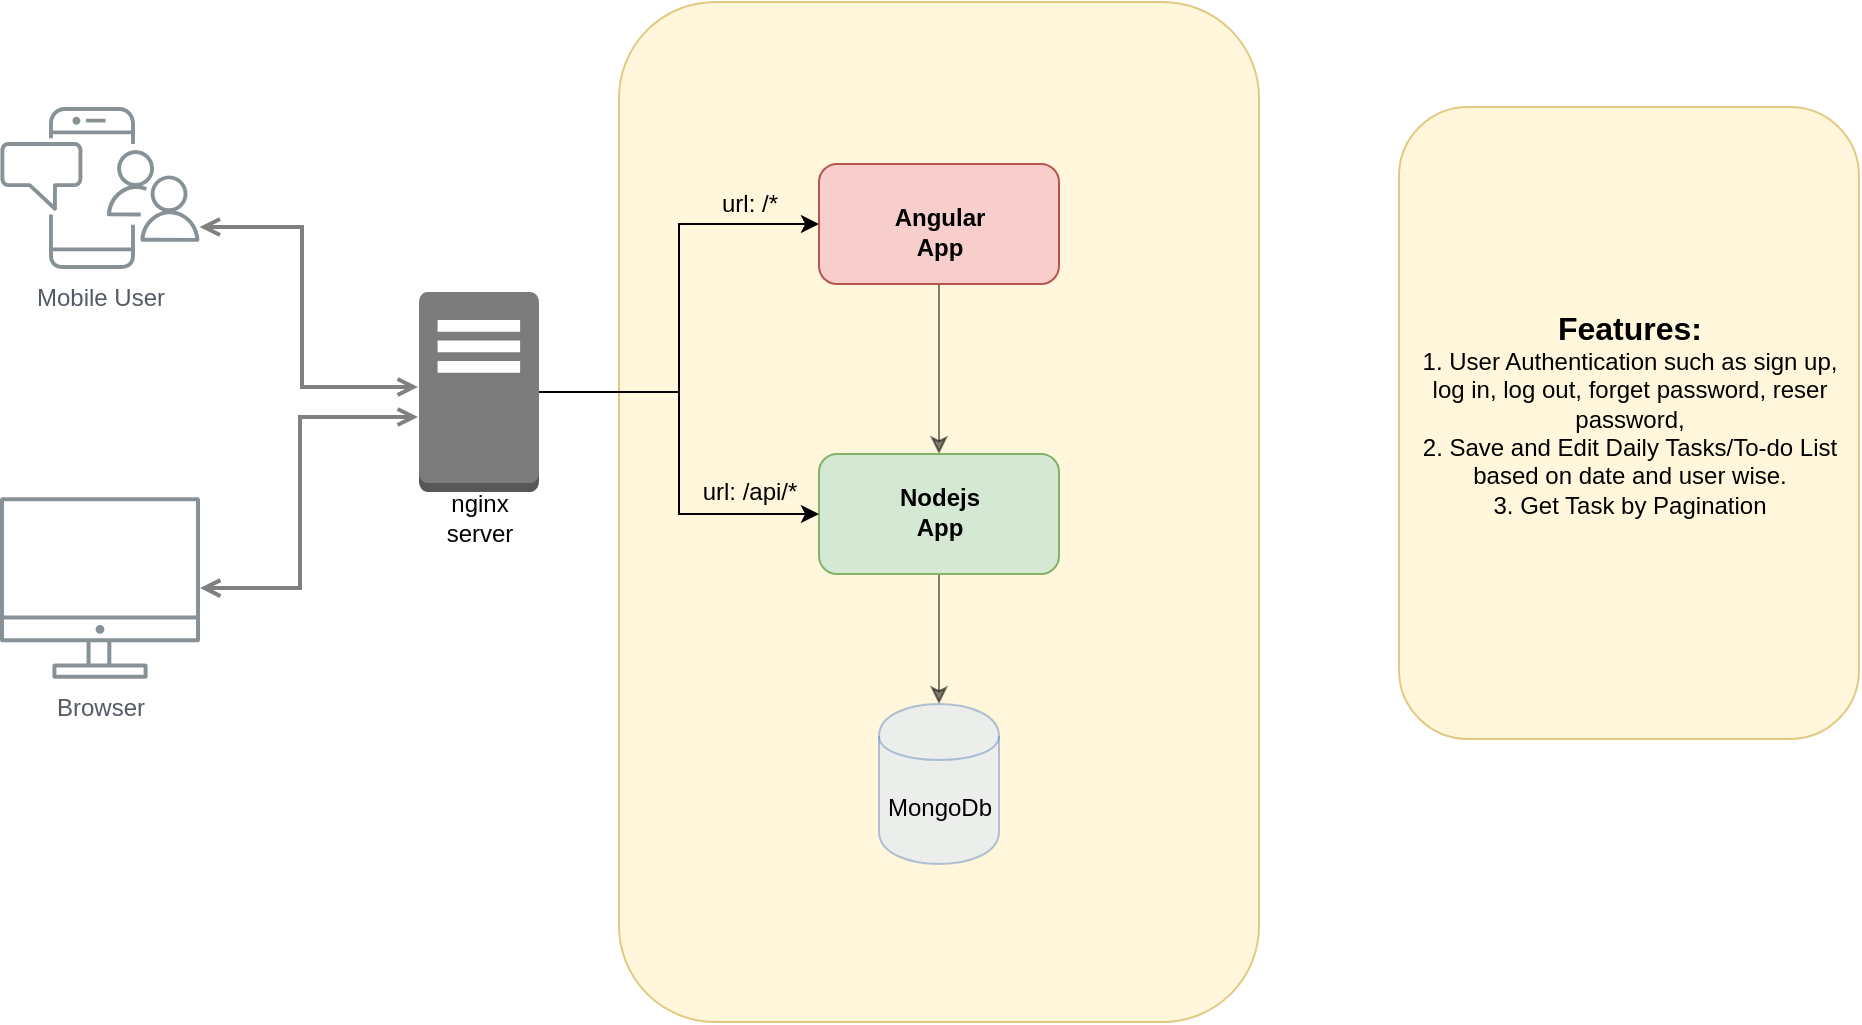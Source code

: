 <mxfile version="14.4.3" type="device"><diagram id="Ht1M8jgEwFfnCIfOTk4-" name="Page-1"><mxGraphModel dx="1422" dy="762" grid="1" gridSize="10" guides="1" tooltips="1" connect="1" arrows="1" fold="1" page="1" pageScale="1" pageWidth="1169" pageHeight="827" math="0" shadow="0"><root><mxCell id="0"/><mxCell id="1" parent="0"/><mxCell id="UEzPUAAOIrF-is8g5C7q-128" style="edgeStyle=orthogonalEdgeStyle;rounded=0;orthogonalLoop=1;jettySize=auto;html=1;startArrow=open;startFill=0;endArrow=open;endFill=0;strokeWidth=2;strokeColor=#808080;" parent="1" source="UEzPUAAOIrF-is8g5C7q-109" edge="1"><mxGeometry relative="1" as="geometry"><Array as="points"><mxPoint x="270" y="461.5"/><mxPoint x="270" y="376.5"/></Array><mxPoint x="329" y="376.5" as="targetPoint"/></mxGeometry></mxCell><mxCell id="UEzPUAAOIrF-is8g5C7q-127" style="edgeStyle=orthogonalEdgeStyle;rounded=0;orthogonalLoop=1;jettySize=auto;html=1;startArrow=open;startFill=0;endArrow=open;endFill=0;strokeWidth=2;strokeColor=#808080;" parent="1" source="UEzPUAAOIrF-is8g5C7q-110" edge="1"><mxGeometry relative="1" as="geometry"><Array as="points"><mxPoint x="271" y="281.5"/><mxPoint x="271" y="361.5"/></Array><mxPoint x="329" y="361.5" as="targetPoint"/></mxGeometry></mxCell><mxCell id="UEzPUAAOIrF-is8g5C7q-109" value="Browser&lt;br&gt;" style="outlineConnect=0;gradientColor=none;fontColor=#545B64;strokeColor=none;fillColor=#879196;dashed=0;verticalLabelPosition=bottom;verticalAlign=top;align=center;html=1;fontSize=12;fontStyle=0;aspect=fixed;shape=mxgraph.aws4.illustration_desktop;pointerEvents=1;labelBackgroundColor=#ffffff;" parent="1" vertex="1"><mxGeometry x="120" y="416.5" width="100" height="91" as="geometry"/></mxCell><mxCell id="UEzPUAAOIrF-is8g5C7q-110" value="Mobile User" style="outlineConnect=0;gradientColor=none;fontColor=#545B64;strokeColor=none;fillColor=#879196;dashed=0;verticalLabelPosition=bottom;verticalAlign=top;align=center;html=1;fontSize=12;fontStyle=0;aspect=fixed;shape=mxgraph.aws4.illustration_notification;pointerEvents=1;labelBackgroundColor=#ffffff;" parent="1" vertex="1"><mxGeometry x="120" y="221.5" width="100" height="81" as="geometry"/></mxCell><mxCell id="13G-CMRSTQlvkLELhEKa-5" value="" style="outlineConnect=0;dashed=0;verticalLabelPosition=bottom;verticalAlign=top;align=center;html=1;shape=mxgraph.aws3.traditional_server;fillColor=#7D7C7C;gradientColor=none;" vertex="1" parent="1"><mxGeometry x="329.5" y="314" width="60" height="100" as="geometry"/></mxCell><mxCell id="13G-CMRSTQlvkLELhEKa-6" value="nginx server" style="text;html=1;strokeColor=none;fillColor=none;align=center;verticalAlign=middle;whiteSpace=wrap;rounded=0;" vertex="1" parent="1"><mxGeometry x="339.5" y="416.5" width="40" height="20" as="geometry"/></mxCell><mxCell id="13G-CMRSTQlvkLELhEKa-9" value="" style="rounded=1;whiteSpace=wrap;glass=0;labelBackgroundColor=none;textOpacity=10;html=1;horizontal=1;shadow=0;fillColor=#fff2cc;strokeColor=#d6b656;opacity=70;" vertex="1" parent="1"><mxGeometry x="429.5" y="169" width="320" height="510" as="geometry"/></mxCell><mxCell id="13G-CMRSTQlvkLELhEKa-23" style="edgeStyle=orthogonalEdgeStyle;rounded=0;orthogonalLoop=1;jettySize=auto;html=1;opacity=50;" edge="1" parent="1" source="13G-CMRSTQlvkLELhEKa-10" target="13G-CMRSTQlvkLELhEKa-11"><mxGeometry relative="1" as="geometry"/></mxCell><mxCell id="13G-CMRSTQlvkLELhEKa-10" value="" style="rounded=1;whiteSpace=wrap;html=1;fillColor=#f8cecc;strokeColor=#b85450;" vertex="1" parent="1"><mxGeometry x="529.5" y="250" width="120" height="60" as="geometry"/></mxCell><mxCell id="13G-CMRSTQlvkLELhEKa-24" style="edgeStyle=orthogonalEdgeStyle;rounded=0;orthogonalLoop=1;jettySize=auto;html=1;opacity=50;" edge="1" parent="1" source="13G-CMRSTQlvkLELhEKa-11" target="13G-CMRSTQlvkLELhEKa-16"><mxGeometry relative="1" as="geometry"/></mxCell><mxCell id="13G-CMRSTQlvkLELhEKa-11" value="" style="rounded=1;whiteSpace=wrap;html=1;fillColor=#d5e8d4;strokeColor=#82b366;" vertex="1" parent="1"><mxGeometry x="529.5" y="395" width="120" height="60" as="geometry"/></mxCell><mxCell id="13G-CMRSTQlvkLELhEKa-13" value="&lt;b&gt;Angular App&lt;/b&gt;" style="text;html=1;strokeColor=none;fillColor=none;align=center;verticalAlign=middle;whiteSpace=wrap;rounded=0;" vertex="1" parent="1"><mxGeometry x="569.5" y="274" width="40" height="20" as="geometry"/></mxCell><mxCell id="13G-CMRSTQlvkLELhEKa-14" value="&lt;b&gt;Nodejs App&lt;/b&gt;" style="text;html=1;strokeColor=none;fillColor=none;align=center;verticalAlign=middle;whiteSpace=wrap;rounded=0;" vertex="1" parent="1"><mxGeometry x="569.5" y="414" width="40" height="20" as="geometry"/></mxCell><mxCell id="13G-CMRSTQlvkLELhEKa-26" value="url: /api/*" style="text;html=1;strokeColor=none;fillColor=none;align=center;verticalAlign=middle;whiteSpace=wrap;rounded=0;glass=0;labelBackgroundColor=none;opacity=50;" vertex="1" parent="1"><mxGeometry x="469.5" y="406" width="50" height="16" as="geometry"/></mxCell><mxCell id="13G-CMRSTQlvkLELhEKa-27" value="url: /*" style="text;html=1;strokeColor=none;fillColor=none;align=center;verticalAlign=middle;whiteSpace=wrap;rounded=0;glass=0;labelBackgroundColor=none;opacity=50;" vertex="1" parent="1"><mxGeometry x="474.5" y="260" width="40" height="20" as="geometry"/></mxCell><mxCell id="13G-CMRSTQlvkLELhEKa-28" value="" style="rounded=1;whiteSpace=wrap;html=1;glass=0;labelBackgroundColor=none;opacity=70;fillColor=#fff2cc;strokeColor=#d6b656;" vertex="1" parent="1"><mxGeometry x="819.5" y="221.5" width="230" height="316" as="geometry"/></mxCell><mxCell id="13G-CMRSTQlvkLELhEKa-29" value="&lt;b&gt;&lt;font style=&quot;font-size: 16px&quot;&gt;Features:&lt;/font&gt;&lt;/b&gt;&lt;br&gt;1. User Authentication such as sign up, log in, log out, forget password, reser password,&lt;br&gt;2. Save and Edit Daily Tasks/To-do List based on date and user wise.&lt;br&gt;3. Get Task by Pagination" style="text;html=1;strokeColor=none;fillColor=none;align=center;verticalAlign=middle;whiteSpace=wrap;rounded=0;glass=0;labelBackgroundColor=none;" vertex="1" parent="1"><mxGeometry x="829.5" y="240" width="210" height="270" as="geometry"/></mxCell><mxCell id="13G-CMRSTQlvkLELhEKa-25" style="edgeStyle=orthogonalEdgeStyle;rounded=0;orthogonalLoop=1;jettySize=auto;html=1;" edge="1" parent="1" source="13G-CMRSTQlvkLELhEKa-5" target="13G-CMRSTQlvkLELhEKa-11"><mxGeometry relative="1" as="geometry"/></mxCell><mxCell id="13G-CMRSTQlvkLELhEKa-20" style="edgeStyle=orthogonalEdgeStyle;rounded=0;orthogonalLoop=1;jettySize=auto;html=1;entryX=0;entryY=0.5;entryDx=0;entryDy=0;" edge="1" parent="1" source="13G-CMRSTQlvkLELhEKa-5" target="13G-CMRSTQlvkLELhEKa-10"><mxGeometry relative="1" as="geometry"/></mxCell><mxCell id="13G-CMRSTQlvkLELhEKa-16" value="MongoDb" style="shape=cylinder;whiteSpace=wrap;html=1;boundedLbl=1;backgroundOutline=1;opacity=50;fillColor=#dae8fc;strokeColor=#6c8ebf;" vertex="1" parent="1"><mxGeometry x="559.5" y="520" width="60" height="80" as="geometry"/></mxCell></root></mxGraphModel></diagram></mxfile>